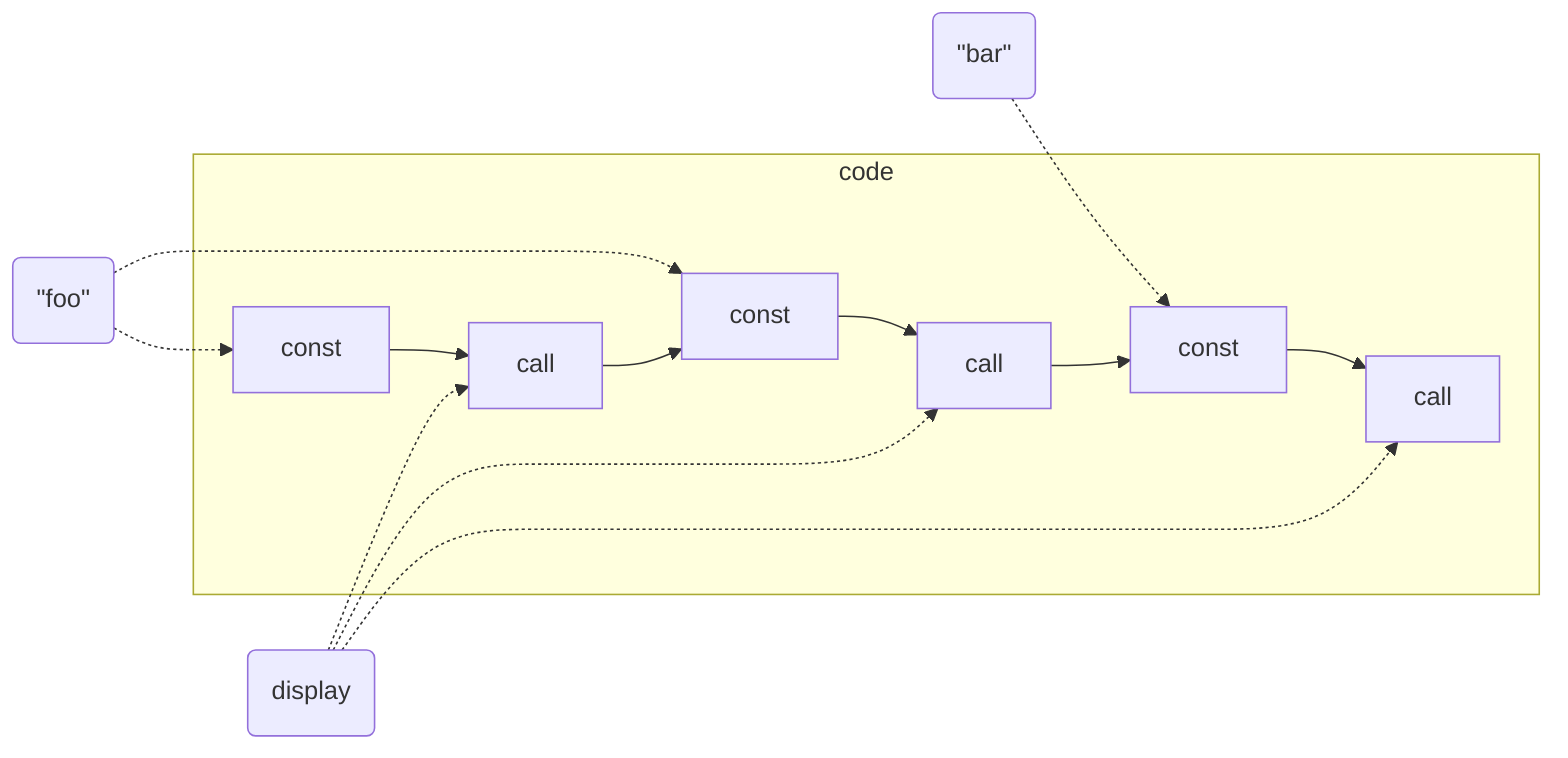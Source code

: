 flowchart LR
  d0(#quot;foo#quot;) -.-> c0
  d0 -.-> c2
  d1(#quot;bar#quot;) -.-> c4

  subgraph code
    c0[const ] --> c1[call] --> c2
    c2[const] --> c3[call] --> c4
    c4[const] --> c5[call]
  end

  d2(display) -.-> c1
  d2 -.-> c3
  d2 -.-> c5
